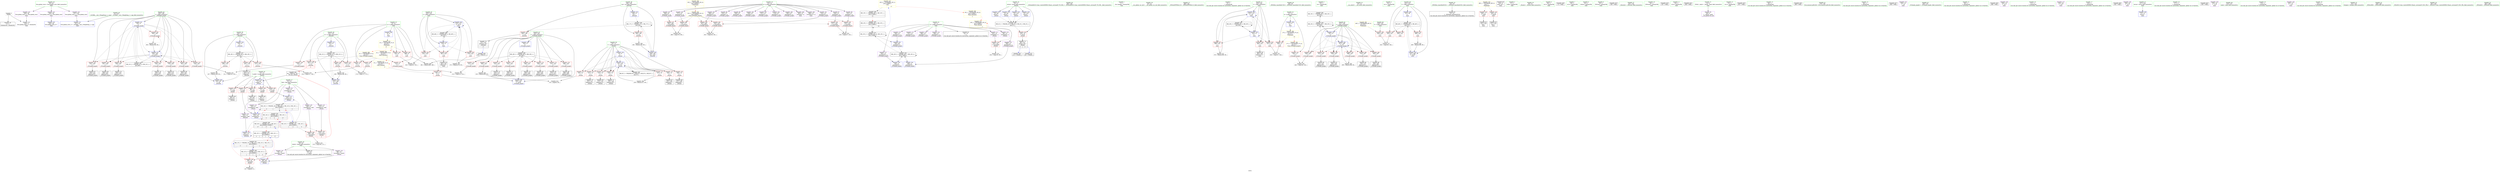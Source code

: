digraph "SVFG" {
	label="SVFG";

	Node0x56425ea5d980 [shape=record,color=grey,label="{NodeID: 0\nNullPtr}"];
	Node0x56425ea5d980 -> Node0x56425ea86590[style=solid];
	Node0x56425ea5d980 -> Node0x56425ea89560[style=solid];
	Node0x56425eaacb30 [shape=record,color=black,label="{NodeID: 360\nMR_29V_3 = PHI(MR_29V_4, MR_29V_2, )\npts\{204 \}\n}"];
	Node0x56425eaacb30 -> Node0x56425ea8d130[style=dashed];
	Node0x56425eaacb30 -> Node0x56425ea8d200[style=dashed];
	Node0x56425eaacb30 -> Node0x56425ea8d2d0[style=dashed];
	Node0x56425eaacb30 -> Node0x56425ea8d3a0[style=dashed];
	Node0x56425eaacb30 -> Node0x56425ea8d470[style=dashed];
	Node0x56425eaacb30 -> Node0x56425ea8d540[style=dashed];
	Node0x56425eaacb30 -> Node0x56425ea8d610[style=dashed];
	Node0x56425eaacb30 -> Node0x56425ea8d6e0[style=dashed];
	Node0x56425eaacb30 -> Node0x56425ea92970[style=dashed];
	Node0x56425ea88600 [shape=record,color=red,label="{NodeID: 194\n254\<--253\n\<--arrayidx19\n_Z10make_graphv\n}"];
	Node0x56425ea88600 -> Node0x56425ea97080[style=solid];
	Node0x56425ea85760 [shape=record,color=purple,label="{NodeID: 111\n102\<--15\narrayidx6\<--a\n_Z4calci\n}"];
	Node0x56425ea85760 -> Node0x56425ea8c840[style=solid];
	Node0x56425ea83910 [shape=record,color=green,label="{NodeID: 28\n39\<--43\nllvm.global_ctors\<--llvm.global_ctors_field_insensitive\nGlob }"];
	Node0x56425ea83910 -> Node0x56425ea8b0f0[style=solid];
	Node0x56425ea83910 -> Node0x56425ea8b1f0[style=solid];
	Node0x56425ea83910 -> Node0x56425ea8b2f0[style=solid];
	Node0x56425ea96480 [shape=record,color=grey,label="{NodeID: 305\n167 = Binary(166, 90, )\n}"];
	Node0x56425ea96480 -> Node0x56425ea8a0f0[style=solid];
	Node0x56425ea89db0 [shape=record,color=blue,label="{NodeID: 222\n70\<--84\nretval\<--\n_Z4calci\n}"];
	Node0x56425ea89db0 -> Node0x56425eaa2c00[style=dashed];
	Node0x56425ea8b800 [shape=record,color=red,label="{NodeID: 139\n352\<--8\n\<--n\nmain\n}"];
	Node0x56425ea8b800 -> Node0x56425ea97f80[style=solid];
	Node0x56425ea86290 [shape=record,color=green,label="{NodeID: 56\n394\<--395\n_ZSt4endlIcSt11char_traitsIcEERSt13basic_ostreamIT_T0_ES6_\<--_ZSt4endlIcSt11char_traitsIcEERSt13basic_ostreamIT_T0_ES6__field_insensitive\n}"];
	Node0x56425ea8cec0 [shape=record,color=red,label="{NodeID: 167\n172\<--152\n\<--i1\n_Z4workv\n}"];
	Node0x56425ea8cec0 -> Node0x56425ea97500[style=solid];
	Node0x56425ea87aa0 [shape=record,color=black,label="{NodeID: 84\n268\<--267\nidxprom28\<--\n_Z10make_graphv\n}"];
	Node0x56425ea615f0 [shape=record,color=green,label="{NodeID: 1\n7\<--1\n__dso_handle\<--dummyObj\nGlob }"];
	Node0x56425eaad030 [shape=record,color=black,label="{NodeID: 361\nMR_31V_2 = PHI(MR_31V_4, MR_31V_1, )\npts\{206 \}\n}"];
	Node0x56425eaad030 -> Node0x56425ea923c0[style=dashed];
	Node0x56425ea886d0 [shape=record,color=red,label="{NodeID: 195\n261\<--260\n\<--arrayidx23\n_Z10make_graphv\n}"];
	Node0x56425ea886d0 -> Node0x56425ea97080[style=solid];
	Node0x56425ea85830 [shape=record,color=purple,label="{NodeID: 112\n237\<--15\narrayidx10\<--a\n_Z10make_graphv\n}"];
	Node0x56425ea83a10 [shape=record,color=green,label="{NodeID: 29\n44\<--45\n__cxx_global_var_init\<--__cxx_global_var_init_field_insensitive\n}"];
	Node0x56425ea8e7d0 [shape=record,color=yellow,style=double,label="{NodeID: 389\n2V_1 = ENCHI(MR_2V_0)\npts\{10 \}\nFun[_Z10make_graphv]}"];
	Node0x56425ea8e7d0 -> Node0x56425ea8b660[style=dashed];
	Node0x56425ea8e7d0 -> Node0x56425ea8b730[style=dashed];
	Node0x56425ea96600 [shape=record,color=grey,label="{NodeID: 306\n138 = Binary(137, 90, )\n}"];
	Node0x56425ea96600 -> Node0x56425ea89ce0[style=solid];
	Node0x56425ea89e80 [shape=record,color=blue,label="{NodeID: 223\n148\<--9\ncur\<--\n_Z4workv\n}"];
	Node0x56425ea89e80 -> Node0x56425eaa5900[style=dashed];
	Node0x56425ea8b8d0 [shape=record,color=red,label="{NodeID: 140\n389\<--8\n\<--n\nmain\n}"];
	Node0x56425ea8b8d0 -> Node0x56425ea96a80[style=solid];
	Node0x56425ea86390 [shape=record,color=green,label="{NodeID: 57\n396\<--397\n_ZNSolsEPFRSoS_E\<--_ZNSolsEPFRSoS_E_field_insensitive\n}"];
	Node0x56425ea8cf90 [shape=record,color=red,label="{NodeID: 168\n181\<--152\n\<--i1\n_Z4workv\n|{<s0>5}}"];
	Node0x56425ea8cf90:s0 -> Node0x56425eacb9f0[style=solid,color=red];
	Node0x56425ea87b70 [shape=record,color=black,label="{NodeID: 85\n273\<--272\nidxprom30\<--\n_Z10make_graphv\n}"];
	Node0x56425ea61fc0 [shape=record,color=green,label="{NodeID: 2\n9\<--1\n\<--dummyObj\nCan only get source location for instruction, argument, global var or function.}"];
	Node0x56425eaad530 [shape=record,color=black,label="{NodeID: 362\nMR_33V_2 = PHI(MR_33V_3, MR_33V_1, )\npts\{208 \}\n}"];
	Node0x56425eaad530 -> Node0x56425eaab730[style=dashed];
	Node0x56425ea887a0 [shape=record,color=red,label="{NodeID: 196\n278\<--277\n\<--arrayidx33\n_Z10make_graphv\n}"];
	Node0x56425ea887a0 -> Node0x56425ea97b00[style=solid];
	Node0x56425ea85900 [shape=record,color=purple,label="{NodeID: 113\n240\<--15\narrayidx12\<--a\n_Z10make_graphv\n}"];
	Node0x56425ea85900 -> Node0x56425ea92490[style=solid];
	Node0x56425ea83b10 [shape=record,color=green,label="{NodeID: 30\n48\<--49\n_ZNSt8ios_base4InitC1Ev\<--_ZNSt8ios_base4InitC1Ev_field_insensitive\n}"];
	Node0x56425eaa6d30 [shape=record,color=yellow,style=double,label="{NodeID: 390\n27V_1 = ENCHI(MR_27V_0)\npts\{12 \}\nFun[_Z10make_graphv]}"];
	Node0x56425eaa6d30 -> Node0x56425ea8b9a0[style=dashed];
	Node0x56425ea96780 [shape=record,color=grey,label="{NodeID: 307\n190 = Binary(189, 90, )\n}"];
	Node0x56425ea96780 -> Node0x56425ea8a360[style=solid];
	Node0x56425ea89f50 [shape=record,color=blue,label="{NodeID: 224\n150\<--9\ni\<--\n_Z4workv\n}"];
	Node0x56425ea89f50 -> Node0x56425eaa2200[style=dashed];
	Node0x56425ea8b9a0 [shape=record,color=red,label="{NodeID: 141\n245\<--11\n\<--k\n_Z10make_graphv\n}"];
	Node0x56425ea8b9a0 -> Node0x56425ea98400[style=solid];
	Node0x56425ea86490 [shape=record,color=green,label="{NodeID: 58\n41\<--422\n_GLOBAL__sub_I_WangDong_2_1.cpp\<--_GLOBAL__sub_I_WangDong_2_1.cpp_field_insensitive\n}"];
	Node0x56425ea86490 -> Node0x56425ea89460[style=solid];
	Node0x56425ea8d060 [shape=record,color=red,label="{NodeID: 169\n189\<--152\n\<--i1\n_Z4workv\n}"];
	Node0x56425ea8d060 -> Node0x56425ea96780[style=solid];
	Node0x56425ea87c40 [shape=record,color=black,label="{NodeID: 86\n276\<--275\nidxprom32\<--\n_Z10make_graphv\n}"];
	Node0x56425ea61140 [shape=record,color=green,label="{NodeID: 3\n23\<--1\n.str\<--dummyObj\nGlob }"];
	Node0x56425eaada30 [shape=record,color=black,label="{NodeID: 363\nMR_10V_2 = PHI(MR_10V_3, MR_10V_1, )\npts\{170000 \}\n|{|<s1>13}}"];
	Node0x56425eaada30 -> Node0x56425eaabc30[style=dashed];
	Node0x56425eaada30:s1 -> Node0x56425eab6950[style=dashed,color=blue];
	Node0x56425ea88870 [shape=record,color=red,label="{NodeID: 197\n285\<--284\n\<--arrayidx37\n_Z10make_graphv\n}"];
	Node0x56425ea88870 -> Node0x56425ea97b00[style=solid];
	Node0x56425ea859d0 [shape=record,color=purple,label="{NodeID: 114\n266\<--15\narrayidx27\<--a\n_Z10make_graphv\n}"];
	Node0x56425ea83c10 [shape=record,color=green,label="{NodeID: 31\n54\<--55\n__cxa_atexit\<--__cxa_atexit_field_insensitive\n}"];
	Node0x56425ea96900 [shape=record,color=grey,label="{NodeID: 308\n185 = Binary(184, 90, )\n}"];
	Node0x56425ea96900 -> Node0x56425ea8a290[style=solid];
	Node0x56425ea8a020 [shape=record,color=blue,label="{NodeID: 225\n163\<--111\narrayidx\<--\n_Z4workv\n}"];
	Node0x56425ea8a020 -> Node0x56425ea8a020[style=dashed];
	Node0x56425ea8a020 -> Node0x56425eaa6800[style=dashed];
	Node0x56425ea8ba70 [shape=record,color=red,label="{NodeID: 142\n358\<--11\n\<--k\nmain\n}"];
	Node0x56425ea8ba70 -> Node0x56425ea97c80[style=solid];
	Node0x56425ea86590 [shape=record,color=black,label="{NodeID: 59\n2\<--3\ndummyVal\<--dummyVal\n}"];
	Node0x56425eaa4f00 [shape=record,color=black,label="{NodeID: 336\nMR_12V_4 = PHI(MR_12V_6, MR_12V_3, )\npts\{200000 \}\n|{|<s2>3|<s3>3|<s4>3}}"];
	Node0x56425eaa4f00 -> Node0x56425eaa3600[style=dashed];
	Node0x56425eaa4f00 -> Node0x56425eaa4f00[style=dashed];
	Node0x56425eaa4f00:s2 -> Node0x56425ea8c770[style=dashed,color=red];
	Node0x56425eaa4f00:s3 -> Node0x56425ea89800[style=dashed,color=red];
	Node0x56425eaa4f00:s4 -> Node0x56425eaa3600[style=dashed,color=red];
	Node0x56425ea8d130 [shape=record,color=red,label="{NodeID: 170\n213\<--203\n\<--i\n_Z10make_graphv\n}"];
	Node0x56425ea8d130 -> Node0x56425ea97800[style=solid];
	Node0x56425ea87d10 [shape=record,color=black,label="{NodeID: 87\n280\<--279\nidxprom34\<--\n_Z10make_graphv\n}"];
	Node0x56425ea611d0 [shape=record,color=green,label="{NodeID: 4\n25\<--1\n.str.1\<--dummyObj\nGlob }"];
	Node0x56425eab6950 [shape=record,color=yellow,style=double,label="{NodeID: 447\n10V_3 = CSCHI(MR_10V_2)\npts\{170000 \}\nCS[]|{|<s1>17}}"];
	Node0x56425eab6950 -> Node0x56425eaa8f00[style=dashed];
	Node0x56425eab6950:s1 -> Node0x56425eaaecf0[style=dashed,color=red];
	Node0x56425eaadf30 [shape=record,color=yellow,style=double,label="{NodeID: 364\n2V_1 = ENCHI(MR_2V_0)\npts\{10 \}\nFun[_Z4workv]|{|<s2>5}}"];
	Node0x56425eaadf30 -> Node0x56425ea8b4c0[style=dashed];
	Node0x56425eaadf30 -> Node0x56425ea8b590[style=dashed];
	Node0x56425eaadf30:s2 -> Node0x56425eaaef90[style=dashed,color=red];
	Node0x56425ea88940 [shape=record,color=red,label="{NodeID: 198\n344\<--319\n\<--T\nmain\n}"];
	Node0x56425ea88940 -> Node0x56425ea97680[style=solid];
	Node0x56425ea85aa0 [shape=record,color=purple,label="{NodeID: 115\n269\<--15\narrayidx29\<--a\n_Z10make_graphv\n}"];
	Node0x56425ea85aa0 -> Node0x56425ea92630[style=solid];
	Node0x56425ea83d10 [shape=record,color=green,label="{NodeID: 32\n53\<--59\n_ZNSt8ios_base4InitD1Ev\<--_ZNSt8ios_base4InitD1Ev_field_insensitive\n}"];
	Node0x56425ea83d10 -> Node0x56425ea86960[style=solid];
	Node0x56425ea96a80 [shape=record,color=grey,label="{NodeID: 309\n391 = Binary(389, 390, )\n}"];
	Node0x56425ea8a0f0 [shape=record,color=blue,label="{NodeID: 226\n150\<--167\ni\<--inc\n_Z4workv\n}"];
	Node0x56425ea8a0f0 -> Node0x56425eaa2200[style=dashed];
	Node0x56425ea8bb40 [shape=record,color=red,label="{NodeID: 143\n328\<--27\n\<--stdin\nmain\n}"];
	Node0x56425ea8bb40 -> Node0x56425ea88050[style=solid];
	Node0x56425ea86690 [shape=record,color=black,label="{NodeID: 60\n316\<--9\nmain_ret\<--\nmain\n}"];
	Node0x56425eaa5400 [shape=record,color=black,label="{NodeID: 337\nMR_14V_3 = PHI(MR_14V_7, MR_14V_1, )\npts\{220000 \}\n|{|<s5>3|<s6>3}}"];
	Node0x56425eaa5400 -> Node0x56425ea8c910[style=dashed];
	Node0x56425eaa5400 -> Node0x56425ea8c9e0[style=dashed];
	Node0x56425eaa5400 -> Node0x56425ea899a0[style=dashed];
	Node0x56425eaa5400 -> Node0x56425eaa3b00[style=dashed];
	Node0x56425eaa5400 -> Node0x56425eaa5400[style=dashed];
	Node0x56425eaa5400:s5 -> Node0x56425eaa3b00[style=dashed,color=red];
	Node0x56425eaa5400:s6 -> Node0x56425eaa5400[style=dashed,color=red];
	Node0x56425ea8d200 [shape=record,color=red,label="{NodeID: 171\n223\<--203\n\<--i\n_Z10make_graphv\n}"];
	Node0x56425ea8d200 -> Node0x56425ea87350[style=solid];
	Node0x56425ea87de0 [shape=record,color=black,label="{NodeID: 88\n283\<--282\nidxprom36\<--\n_Z10make_graphv\n}"];
	Node0x56425ea77500 [shape=record,color=green,label="{NodeID: 5\n27\<--1\nstdin\<--dummyObj\nGlob }"];
	Node0x56425ea88a10 [shape=record,color=red,label="{NodeID: 199\n343\<--321\n\<--i\nmain\n}"];
	Node0x56425ea88a10 -> Node0x56425ea97680[style=solid];
	Node0x56425ea8a4c0 [shape=record,color=purple,label="{NodeID: 116\n290\<--15\narrayidx41\<--a\n_Z10make_graphv\n}"];
	Node0x56425ea83e10 [shape=record,color=green,label="{NodeID: 33\n66\<--67\n_Z4calci\<--_Z4calci_field_insensitive\n}"];
	Node0x56425ea96c00 [shape=record,color=grey,label="{NodeID: 310\n375 = Binary(374, 90, )\n}"];
	Node0x56425ea96c00 -> Node0x56425ea92e50[style=solid];
	Node0x56425ea8a1c0 [shape=record,color=blue,label="{NodeID: 227\n152\<--9\ni1\<--\n_Z4workv\n}"];
	Node0x56425ea8a1c0 -> Node0x56425eaa5e00[style=dashed];
	Node0x56425ea8bc10 [shape=record,color=red,label="{NodeID: 144\n334\<--32\n\<--stdout\nmain\n}"];
	Node0x56425ea8bc10 -> Node0x56425ea88120[style=solid];
	Node0x56425ea86760 [shape=record,color=black,label="{NodeID: 61\n16\<--15\n\<--a\nCan only get source location for instruction, argument, global var or function.}"];
	Node0x56425eaa5900 [shape=record,color=black,label="{NodeID: 338\nMR_17V_3 = PHI(MR_17V_5, MR_17V_2, )\npts\{149 \}\n}"];
	Node0x56425eaa5900 -> Node0x56425ea8cab0[style=dashed];
	Node0x56425eaa5900 -> Node0x56425ea8cb80[style=dashed];
	Node0x56425eaa5900 -> Node0x56425ea8a290[style=dashed];
	Node0x56425eaa5900 -> Node0x56425eaa5900[style=dashed];
	Node0x56425ea8d2d0 [shape=record,color=red,label="{NodeID: 172\n235\<--203\n\<--i\n_Z10make_graphv\n}"];
	Node0x56425ea8d2d0 -> Node0x56425ea874f0[style=solid];
	Node0x56425ea87eb0 [shape=record,color=black,label="{NodeID: 89\n289\<--288\nidxprom40\<--\n_Z10make_graphv\n}"];
	Node0x56425ea77590 [shape=record,color=green,label="{NodeID: 6\n28\<--1\n.str.2\<--dummyObj\nGlob }"];
	Node0x56425eacab70 [shape=record,color=black,label="{NodeID: 449\n51 = PHI()\n}"];
	Node0x56425ea88ae0 [shape=record,color=red,label="{NodeID: 200\n383\<--321\n\<--i\nmain\n}"];
	Node0x56425ea8a590 [shape=record,color=purple,label="{NodeID: 117\n293\<--15\narrayidx43\<--a\n_Z10make_graphv\n}"];
	Node0x56425ea8a590 -> Node0x56425ea92700[style=solid];
	Node0x56425ea83f10 [shape=record,color=green,label="{NodeID: 34\n70\<--71\nretval\<--retval_field_insensitive\n_Z4calci\n}"];
	Node0x56425ea83f10 -> Node0x56425ea8bce0[style=solid];
	Node0x56425ea83f10 -> Node0x56425ea89730[style=solid];
	Node0x56425ea83f10 -> Node0x56425ea89a70[style=solid];
	Node0x56425ea83f10 -> Node0x56425ea89c10[style=solid];
	Node0x56425ea83f10 -> Node0x56425ea89db0[style=solid];
	Node0x56425eaa70b0 [shape=record,color=yellow,style=double,label="{NodeID: 394\n35V_1 = ENCHI(MR_35V_0)\npts\{140000 \}\nFun[_Z10make_graphv]}"];
	Node0x56425eaa70b0 -> Node0x56425ea88460[style=dashed];
	Node0x56425eaa70b0 -> Node0x56425ea88530[style=dashed];
	Node0x56425eaa70b0 -> Node0x56425ea88600[style=dashed];
	Node0x56425eaa70b0 -> Node0x56425ea886d0[style=dashed];
	Node0x56425eaa70b0 -> Node0x56425ea887a0[style=dashed];
	Node0x56425eaa70b0 -> Node0x56425ea88870[style=dashed];
	Node0x56425ea96d80 [shape=record,color=grey,label="{NodeID: 311\n370 = Binary(369, 90, )\n}"];
	Node0x56425ea96d80 -> Node0x56425ea92d80[style=solid];
	Node0x56425ea8a290 [shape=record,color=blue,label="{NodeID: 228\n148\<--185\ncur\<--inc5\n_Z4workv\n}"];
	Node0x56425ea8a290 -> Node0x56425eaa5900[style=dashed];
	Node0x56425ea8bce0 [shape=record,color=red,label="{NodeID: 145\n143\<--70\n\<--retval\n_Z4calci\n}"];
	Node0x56425ea8bce0 -> Node0x56425ea870e0[style=solid];
	Node0x56425ea86860 [shape=record,color=black,label="{NodeID: 62\n19\<--18\n\<--check\nCan only get source location for instruction, argument, global var or function.}"];
	Node0x56425eaa5e00 [shape=record,color=black,label="{NodeID: 339\nMR_21V_3 = PHI(MR_21V_4, MR_21V_2, )\npts\{153 \}\n}"];
	Node0x56425eaa5e00 -> Node0x56425ea8cec0[style=dashed];
	Node0x56425eaa5e00 -> Node0x56425ea8cf90[style=dashed];
	Node0x56425eaa5e00 -> Node0x56425ea8d060[style=dashed];
	Node0x56425eaa5e00 -> Node0x56425ea8a360[style=dashed];
	Node0x56425ea8d3a0 [shape=record,color=red,label="{NodeID: 173\n248\<--203\n\<--i\n_Z10make_graphv\n}"];
	Node0x56425ea8d3a0 -> Node0x56425ea87690[style=solid];
	Node0x56425ea87f80 [shape=record,color=black,label="{NodeID: 90\n292\<--291\nidxprom42\<--\n_Z10make_graphv\n}"];
	Node0x56425ea82270 [shape=record,color=green,label="{NodeID: 7\n30\<--1\n.str.3\<--dummyObj\nGlob }"];
	Node0x56425eacac70 [shape=record,color=black,label="{NodeID: 450\n125 = PHI(68, )\n}"];
	Node0x56425ea88bb0 [shape=record,color=red,label="{NodeID: 201\n399\<--321\n\<--i\nmain\n}"];
	Node0x56425ea88bb0 -> Node0x56425ea96000[style=solid];
	Node0x56425ea8a660 [shape=record,color=purple,label="{NodeID: 118\n79\<--18\narrayidx\<--check\n_Z4calci\n}"];
	Node0x56425ea8a660 -> Node0x56425ea8c770[style=solid];
	Node0x56425ea83fe0 [shape=record,color=green,label="{NodeID: 35\n72\<--73\nk.addr\<--k.addr_field_insensitive\n_Z4calci\n}"];
	Node0x56425ea83fe0 -> Node0x56425ea8bdb0[style=solid];
	Node0x56425ea83fe0 -> Node0x56425ea8be80[style=solid];
	Node0x56425ea83fe0 -> Node0x56425ea8bf50[style=solid];
	Node0x56425ea83fe0 -> Node0x56425ea8c020[style=solid];
	Node0x56425ea83fe0 -> Node0x56425ea8c0f0[style=solid];
	Node0x56425ea83fe0 -> Node0x56425ea89660[style=solid];
	Node0x56425ea96f00 [shape=record,color=grey,label="{NodeID: 312\n81 = cmp(80, 9, )\n}"];
	Node0x56425ea8a360 [shape=record,color=blue,label="{NodeID: 229\n152\<--190\ni1\<--inc7\n_Z4workv\n}"];
	Node0x56425ea8a360 -> Node0x56425eaa5e00[style=dashed];
	Node0x56425ea8bdb0 [shape=record,color=red,label="{NodeID: 146\n77\<--72\n\<--k.addr\n_Z4calci\n}"];
	Node0x56425ea8bdb0 -> Node0x56425ea86a60[style=solid];
	Node0x56425ea86960 [shape=record,color=black,label="{NodeID: 63\n52\<--53\n\<--_ZNSt8ios_base4InitD1Ev\nCan only get source location for instruction, argument, global var or function.}"];
	Node0x56425eaa6300 [shape=record,color=black,label="{NodeID: 340\nMR_12V_2 = PHI(MR_12V_3, MR_12V_1, )\npts\{200000 \}\n|{<s0>5|<s1>5|<s2>5|<s3>17}}"];
	Node0x56425eaa6300:s0 -> Node0x56425ea8c770[style=dashed,color=red];
	Node0x56425eaa6300:s1 -> Node0x56425ea89800[style=dashed,color=red];
	Node0x56425eaa6300:s2 -> Node0x56425eaa3600[style=dashed,color=red];
	Node0x56425eaa6300:s3 -> Node0x56425eaa9400[style=dashed,color=blue];
	Node0x56425ea8d470 [shape=record,color=red,label="{NodeID: 174\n264\<--203\n\<--i\n_Z10make_graphv\n}"];
	Node0x56425ea8d470 -> Node0x56425ea879d0[style=solid];
	Node0x56425ea88050 [shape=record,color=black,label="{NodeID: 91\n331\<--328\ncall\<--\nmain\n}"];
	Node0x56425ea82300 [shape=record,color=green,label="{NodeID: 8\n32\<--1\nstdout\<--dummyObj\nGlob }"];
	Node0x56425eacadd0 [shape=record,color=black,label="{NodeID: 451\n182 = PHI(68, )\n}"];
	Node0x56425eaaecf0 [shape=record,color=yellow,style=double,label="{NodeID: 368\n10V_1 = ENCHI(MR_10V_0)\npts\{170000 \}\nFun[_Z4workv]|{<s0>5}}"];
	Node0x56425eaaecf0:s0 -> Node0x56425eaaf340[style=dashed,color=red];
	Node0x56425ea88c80 [shape=record,color=red,label="{NodeID: 202\n351\<--323\n\<--j\nmain\n}"];
	Node0x56425ea88c80 -> Node0x56425ea97f80[style=solid];
	Node0x56425ea8a730 [shape=record,color=purple,label="{NodeID: 119\n88\<--18\narrayidx2\<--check\n_Z4calci\n}"];
	Node0x56425ea8a730 -> Node0x56425ea89800[style=solid];
	Node0x56425ea840b0 [shape=record,color=green,label="{NodeID: 36\n74\<--75\ni\<--i_field_insensitive\n_Z4calci\n}"];
	Node0x56425ea840b0 -> Node0x56425ea8c1c0[style=solid];
	Node0x56425ea840b0 -> Node0x56425ea8c290[style=solid];
	Node0x56425ea840b0 -> Node0x56425ea8c360[style=solid];
	Node0x56425ea840b0 -> Node0x56425ea8c430[style=solid];
	Node0x56425ea840b0 -> Node0x56425ea8c500[style=solid];
	Node0x56425ea840b0 -> Node0x56425ea8c5d0[style=solid];
	Node0x56425ea840b0 -> Node0x56425ea8c6a0[style=solid];
	Node0x56425ea840b0 -> Node0x56425ea898d0[style=solid];
	Node0x56425ea840b0 -> Node0x56425ea89ce0[style=solid];
	Node0x56425ea97080 [shape=record,color=grey,label="{NodeID: 313\n262 = cmp(254, 261, )\n}"];
	Node0x56425ea92330 [shape=record,color=blue,label="{NodeID: 230\n203\<--9\ni\<--\n_Z10make_graphv\n}"];
	Node0x56425ea92330 -> Node0x56425eaacb30[style=dashed];
	Node0x56425ea8be80 [shape=record,color=red,label="{NodeID: 147\n86\<--72\n\<--k.addr\n_Z4calci\n}"];
	Node0x56425ea8be80 -> Node0x56425ea86b30[style=solid];
	Node0x56425ea86a60 [shape=record,color=black,label="{NodeID: 64\n78\<--77\nidxprom\<--\n_Z4calci\n}"];
	Node0x56425eaa6800 [shape=record,color=black,label="{NodeID: 341\nMR_14V_4 = PHI(MR_14V_5, MR_14V_2, )\npts\{220000 \}\n|{<s0>5|<s1>5|<s2>17}}"];
	Node0x56425eaa6800:s0 -> Node0x56425eaa3b00[style=dashed,color=red];
	Node0x56425eaa6800:s1 -> Node0x56425eaa5400[style=dashed,color=red];
	Node0x56425eaa6800:s2 -> Node0x56425eaa9400[style=dashed,color=blue];
	Node0x56425ea8d540 [shape=record,color=red,label="{NodeID: 175\n272\<--203\n\<--i\n_Z10make_graphv\n}"];
	Node0x56425ea8d540 -> Node0x56425ea87b70[style=solid];
	Node0x56425ea88120 [shape=record,color=black,label="{NodeID: 92\n337\<--334\ncall1\<--\nmain\n}"];
	Node0x56425ea82390 [shape=record,color=green,label="{NodeID: 9\n33\<--1\n_ZSt3cin\<--dummyObj\nGlob }"];
	Node0x56425eacaed0 [shape=record,color=black,label="{NodeID: 452\n338 = PHI()\n}"];
	Node0x56425ea88d50 [shape=record,color=red,label="{NodeID: 203\n361\<--323\n\<--j\nmain\n}"];
	Node0x56425ea88d50 -> Node0x56425ea881f0[style=solid];
	Node0x56425ea8a800 [shape=record,color=purple,label="{NodeID: 120\n108\<--21\narrayidx10\<--link\n_Z4calci\n}"];
	Node0x56425ea8a800 -> Node0x56425ea8c910[style=solid];
	Node0x56425ea84180 [shape=record,color=green,label="{NodeID: 37\n145\<--146\n_Z4workv\<--_Z4workv_field_insensitive\n}"];
	Node0x56425ea97200 [shape=record,color=grey,label="{NodeID: 314\n95 = cmp(93, 94, )\n}"];
	Node0x56425ea923c0 [shape=record,color=blue,label="{NodeID: 231\n205\<--9\nj\<--\n_Z10make_graphv\n}"];
	Node0x56425ea923c0 -> Node0x56425ea8d7b0[style=dashed];
	Node0x56425ea923c0 -> Node0x56425ea8d880[style=dashed];
	Node0x56425ea923c0 -> Node0x56425ea8d950[style=dashed];
	Node0x56425ea923c0 -> Node0x56425ea8da20[style=dashed];
	Node0x56425ea923c0 -> Node0x56425ea8daf0[style=dashed];
	Node0x56425ea923c0 -> Node0x56425ea8dbc0[style=dashed];
	Node0x56425ea923c0 -> Node0x56425ea8dc90[style=dashed];
	Node0x56425ea923c0 -> Node0x56425ea8dd60[style=dashed];
	Node0x56425ea923c0 -> Node0x56425ea928a0[style=dashed];
	Node0x56425ea923c0 -> Node0x56425eaad030[style=dashed];
	Node0x56425ea8bf50 [shape=record,color=red,label="{NodeID: 148\n97\<--72\n\<--k.addr\n_Z4calci\n}"];
	Node0x56425ea8bf50 -> Node0x56425ea86c00[style=solid];
	Node0x56425ea86b30 [shape=record,color=black,label="{NodeID: 65\n87\<--86\nidxprom1\<--\n_Z4calci\n}"];
	Node0x56425ea8d610 [shape=record,color=red,label="{NodeID: 176\n288\<--203\n\<--i\n_Z10make_graphv\n}"];
	Node0x56425ea8d610 -> Node0x56425ea87eb0[style=solid];
	Node0x56425ea881f0 [shape=record,color=black,label="{NodeID: 93\n362\<--361\nidxprom\<--\nmain\n}"];
	Node0x56425ea82420 [shape=record,color=green,label="{NodeID: 10\n34\<--1\n_ZSt4cout\<--dummyObj\nGlob }"];
	Node0x56425eacb050 [shape=record,color=black,label="{NodeID: 453\n347 = PHI()\n}"];
	Node0x56425ea88e20 [shape=record,color=red,label="{NodeID: 204\n374\<--323\n\<--j\nmain\n}"];
	Node0x56425ea88e20 -> Node0x56425ea96c00[style=solid];
	Node0x56425ea8a8d0 [shape=record,color=purple,label="{NodeID: 121\n116\<--21\narrayidx14\<--link\n_Z4calci\n}"];
	Node0x56425ea8a8d0 -> Node0x56425ea899a0[style=solid];
	Node0x56425ea84280 [shape=record,color=green,label="{NodeID: 38\n148\<--149\ncur\<--cur_field_insensitive\n_Z4workv\n}"];
	Node0x56425ea84280 -> Node0x56425ea8cab0[style=solid];
	Node0x56425ea84280 -> Node0x56425ea8cb80[style=solid];
	Node0x56425ea84280 -> Node0x56425ea89e80[style=solid];
	Node0x56425ea84280 -> Node0x56425ea8a290[style=solid];
	Node0x56425ea97380 [shape=record,color=grey,label="{NodeID: 315\n104 = cmp(103, 90, )\n}"];
	Node0x56425ea92490 [shape=record,color=blue,label="{NodeID: 232\n240\<--90\narrayidx12\<--\n_Z10make_graphv\n}"];
	Node0x56425ea92490 -> Node0x56425eaa7b00[style=dashed];
	Node0x56425ea8c020 [shape=record,color=red,label="{NodeID: 149\n113\<--72\n\<--k.addr\n_Z4calci\n}"];
	Node0x56425ea8c020 -> Node0x56425ea899a0[style=solid];
	Node0x56425ea86c00 [shape=record,color=black,label="{NodeID: 66\n98\<--97\nidxprom3\<--\n_Z4calci\n}"];
	Node0x56425ea8d6e0 [shape=record,color=red,label="{NodeID: 177\n309\<--203\n\<--i\n_Z10make_graphv\n}"];
	Node0x56425ea8d6e0 -> Node0x56425ea96300[style=solid];
	Node0x56425ea882c0 [shape=record,color=black,label="{NodeID: 94\n365\<--364\nidxprom11\<--\nmain\n}"];
	Node0x56425ea82c60 [shape=record,color=green,label="{NodeID: 11\n35\<--1\n.str.4\<--dummyObj\nGlob }"];
	Node0x56425eacb180 [shape=record,color=black,label="{NodeID: 454\n348 = PHI()\n}"];
	Node0x56425eaaef90 [shape=record,color=yellow,style=double,label="{NodeID: 371\n2V_1 = ENCHI(MR_2V_0)\npts\{10 \}\nFun[_Z4calci]|{|<s1>3}}"];
	Node0x56425eaaef90 -> Node0x56425ea8b3f0[style=dashed];
	Node0x56425eaaef90:s1 -> Node0x56425eaaef90[style=dashed,color=red];
	Node0x56425ea88ef0 [shape=record,color=red,label="{NodeID: 205\n357\<--325\n\<--t\nmain\n}"];
	Node0x56425ea88ef0 -> Node0x56425ea97c80[style=solid];
	Node0x56425ea8a9a0 [shape=record,color=purple,label="{NodeID: 122\n123\<--21\narrayidx16\<--link\n_Z4calci\n}"];
	Node0x56425ea8a9a0 -> Node0x56425ea8c9e0[style=solid];
	Node0x56425ea84350 [shape=record,color=green,label="{NodeID: 39\n150\<--151\ni\<--i_field_insensitive\n_Z4workv\n}"];
	Node0x56425ea84350 -> Node0x56425ea8cc50[style=solid];
	Node0x56425ea84350 -> Node0x56425ea8cd20[style=solid];
	Node0x56425ea84350 -> Node0x56425ea8cdf0[style=solid];
	Node0x56425ea84350 -> Node0x56425ea89f50[style=solid];
	Node0x56425ea84350 -> Node0x56425ea8a0f0[style=solid];
	Node0x56425ea97500 [shape=record,color=grey,label="{NodeID: 316\n174 = cmp(172, 173, )\n}"];
	Node0x56425ea92560 [shape=record,color=blue,label="{NodeID: 233\n207\<--9\nt\<--\n_Z10make_graphv\n}"];
	Node0x56425ea92560 -> Node0x56425ea8de30[style=dashed];
	Node0x56425ea92560 -> Node0x56425ea8df00[style=dashed];
	Node0x56425ea92560 -> Node0x56425ea8dfd0[style=dashed];
	Node0x56425ea92560 -> Node0x56425ea8e0a0[style=dashed];
	Node0x56425ea92560 -> Node0x56425ea8e170[style=dashed];
	Node0x56425ea92560 -> Node0x56425ea8e240[style=dashed];
	Node0x56425ea92560 -> Node0x56425ea927d0[style=dashed];
	Node0x56425ea92560 -> Node0x56425eaab730[style=dashed];
	Node0x56425ea8c0f0 [shape=record,color=red,label="{NodeID: 150\n127\<--72\n\<--k.addr\n_Z4calci\n}"];
	Node0x56425ea8c0f0 -> Node0x56425ea89b40[style=solid];
	Node0x56425ea86cd0 [shape=record,color=black,label="{NodeID: 67\n101\<--100\nidxprom5\<--\n_Z4calci\n}"];
	Node0x56425eaa7b00 [shape=record,color=black,label="{NodeID: 344\nMR_10V_5 = PHI(MR_10V_7, MR_10V_4, )\npts\{170000 \}\n}"];
	Node0x56425eaa7b00 -> Node0x56425ea92630[style=dashed];
	Node0x56425eaa7b00 -> Node0x56425ea92700[style=dashed];
	Node0x56425eaa7b00 -> Node0x56425eaa7b00[style=dashed];
	Node0x56425eaa7b00 -> Node0x56425eaabc30[style=dashed];
	Node0x56425ea8d7b0 [shape=record,color=red,label="{NodeID: 178\n219\<--205\n\<--j\n_Z10make_graphv\n}"];
	Node0x56425ea8d7b0 -> Node0x56425ea97e00[style=solid];
	Node0x56425ea88390 [shape=record,color=purple,label="{NodeID: 95\n50\<--4\n\<--_ZStL8__ioinit\n__cxx_global_var_init\n}"];
	Node0x56425ea82cf0 [shape=record,color=green,label="{NodeID: 12\n37\<--1\n.str.5\<--dummyObj\nGlob }"];
	Node0x56425eacb250 [shape=record,color=black,label="{NodeID: 455\n367 = PHI()\n}"];
	Node0x56425ea88fc0 [shape=record,color=red,label="{NodeID: 206\n364\<--325\n\<--t\nmain\n}"];
	Node0x56425ea88fc0 -> Node0x56425ea882c0[style=solid];
	Node0x56425ea8aa70 [shape=record,color=purple,label="{NodeID: 123\n130\<--21\narrayidx19\<--link\n_Z4calci\n}"];
	Node0x56425ea8aa70 -> Node0x56425ea89b40[style=solid];
	Node0x56425ea84420 [shape=record,color=green,label="{NodeID: 40\n152\<--153\ni1\<--i1_field_insensitive\n_Z4workv\n}"];
	Node0x56425ea84420 -> Node0x56425ea8cec0[style=solid];
	Node0x56425ea84420 -> Node0x56425ea8cf90[style=solid];
	Node0x56425ea84420 -> Node0x56425ea8d060[style=solid];
	Node0x56425ea84420 -> Node0x56425ea8a1c0[style=solid];
	Node0x56425ea84420 -> Node0x56425ea8a360[style=solid];
	Node0x56425ea97680 [shape=record,color=grey,label="{NodeID: 317\n345 = cmp(343, 344, )\n}"];
	Node0x56425ea92630 [shape=record,color=blue,label="{NodeID: 234\n269\<--9\narrayidx29\<--\n_Z10make_graphv\n}"];
	Node0x56425ea92630 -> Node0x56425eaa7b00[style=dashed];
	Node0x56425ea8c1c0 [shape=record,color=red,label="{NodeID: 151\n93\<--74\n\<--i\n_Z4calci\n}"];
	Node0x56425ea8c1c0 -> Node0x56425ea97200[style=solid];
	Node0x56425ea86da0 [shape=record,color=black,label="{NodeID: 68\n107\<--106\nidxprom9\<--\n_Z4calci\n}"];
	Node0x56425eaa8000 [shape=record,color=black,label="{NodeID: 345\nMR_46V_3 = PHI(MR_46V_4, MR_46V_2, )\npts\{322 \}\n}"];
	Node0x56425eaa8000 -> Node0x56425ea88a10[style=dashed];
	Node0x56425eaa8000 -> Node0x56425ea88ae0[style=dashed];
	Node0x56425eaa8000 -> Node0x56425ea88bb0[style=dashed];
	Node0x56425eaa8000 -> Node0x56425ea92f20[style=dashed];
	Node0x56425ea8d880 [shape=record,color=red,label="{NodeID: 179\n228\<--205\n\<--j\n_Z10make_graphv\n}"];
	Node0x56425ea8d880 -> Node0x56425ea87420[style=solid];
	Node0x56425ea84b30 [shape=record,color=purple,label="{NodeID: 96\n225\<--13\narrayidx\<--p\n_Z10make_graphv\n}"];
	Node0x56425ea82d80 [shape=record,color=green,label="{NodeID: 13\n40\<--1\n\<--dummyObj\nCan only get source location for instruction, argument, global var or function.}"];
	Node0x56425eacb320 [shape=record,color=black,label="{NodeID: 456\n380 = PHI()\n}"];
	Node0x56425ea89090 [shape=record,color=red,label="{NodeID: 207\n369\<--325\n\<--t\nmain\n}"];
	Node0x56425ea89090 -> Node0x56425ea96d80[style=solid];
	Node0x56425ea8ab40 [shape=record,color=purple,label="{NodeID: 124\n163\<--21\narrayidx\<--link\n_Z4workv\n}"];
	Node0x56425ea8ab40 -> Node0x56425ea8a020[style=solid];
	Node0x56425ea844f0 [shape=record,color=green,label="{NodeID: 41\n179\<--180\nllvm.memset.p0i8.i64\<--llvm.memset.p0i8.i64_field_insensitive\n}"];
	Node0x56425ea97800 [shape=record,color=grey,label="{NodeID: 318\n215 = cmp(213, 214, )\n}"];
	Node0x56425ea92700 [shape=record,color=blue,label="{NodeID: 235\n293\<--9\narrayidx43\<--\n_Z10make_graphv\n}"];
	Node0x56425ea92700 -> Node0x56425eaa7b00[style=dashed];
	Node0x56425ea8c290 [shape=record,color=red,label="{NodeID: 152\n100\<--74\n\<--i\n_Z4calci\n}"];
	Node0x56425ea8c290 -> Node0x56425ea86cd0[style=solid];
	Node0x56425ea86e70 [shape=record,color=black,label="{NodeID: 69\n115\<--114\nidxprom13\<--\n_Z4calci\n}"];
	Node0x56425eaa8500 [shape=record,color=black,label="{NodeID: 346\nMR_48V_2 = PHI(MR_48V_4, MR_48V_1, )\npts\{324 \}\n}"];
	Node0x56425eaa8500 -> Node0x56425ea92be0[style=dashed];
	Node0x56425ea8d950 [shape=record,color=red,label="{NodeID: 180\n238\<--205\n\<--j\n_Z10make_graphv\n}"];
	Node0x56425ea8d950 -> Node0x56425ea875c0[style=solid];
	Node0x56425ea84c00 [shape=record,color=purple,label="{NodeID: 97\n226\<--13\narrayidx4\<--p\n_Z10make_graphv\n}"];
	Node0x56425ea84c00 -> Node0x56425ea88460[style=solid];
	Node0x56425ea82e10 [shape=record,color=green,label="{NodeID: 14\n84\<--1\n\<--dummyObj\nCan only get source location for instruction, argument, global var or function.}"];
	Node0x56425eacb480 [shape=record,color=black,label="{NodeID: 457\n384 = PHI()\n}"];
	Node0x56425ea89160 [shape=record,color=blue,label="{NodeID: 208\n8\<--9\nn\<--\nGlob }"];
	Node0x56425ea89160 -> Node0x56425eaaf6f0[style=dashed];
	Node0x56425ea8ac10 [shape=record,color=purple,label="{NodeID: 125\n329\<--23\n\<--.str\nmain\n}"];
	Node0x56425ea845f0 [shape=record,color=green,label="{NodeID: 42\n200\<--201\n_Z10make_graphv\<--_Z10make_graphv_field_insensitive\n}"];
	Node0x56425ea97980 [shape=record,color=grey,label="{NodeID: 319\n159 = cmp(157, 158, )\n}"];
	Node0x56425ea927d0 [shape=record,color=blue,label="{NodeID: 236\n207\<--299\nt\<--inc\n_Z10make_graphv\n}"];
	Node0x56425ea927d0 -> Node0x56425ea8de30[style=dashed];
	Node0x56425ea927d0 -> Node0x56425ea8df00[style=dashed];
	Node0x56425ea927d0 -> Node0x56425ea8dfd0[style=dashed];
	Node0x56425ea927d0 -> Node0x56425ea8e0a0[style=dashed];
	Node0x56425ea927d0 -> Node0x56425ea8e170[style=dashed];
	Node0x56425ea927d0 -> Node0x56425ea8e240[style=dashed];
	Node0x56425ea927d0 -> Node0x56425ea927d0[style=dashed];
	Node0x56425ea927d0 -> Node0x56425eaab730[style=dashed];
	Node0x56425ea8c360 [shape=record,color=red,label="{NodeID: 153\n106\<--74\n\<--i\n_Z4calci\n}"];
	Node0x56425ea8c360 -> Node0x56425ea86da0[style=solid];
	Node0x56425ea86f40 [shape=record,color=black,label="{NodeID: 70\n122\<--121\nidxprom15\<--\n_Z4calci\n}"];
	Node0x56425eaa8a00 [shape=record,color=black,label="{NodeID: 347\nMR_50V_2 = PHI(MR_50V_3, MR_50V_1, )\npts\{326 \}\n}"];
	Node0x56425eaa8a00 -> Node0x56425ea92cb0[style=dashed];
	Node0x56425eaa8a00 -> Node0x56425eaa8a00[style=dashed];
	Node0x56425ea8da20 [shape=record,color=red,label="{NodeID: 181\n255\<--205\n\<--j\n_Z10make_graphv\n}"];
	Node0x56425ea8da20 -> Node0x56425ea87830[style=solid];
	Node0x56425ea84cd0 [shape=record,color=purple,label="{NodeID: 98\n230\<--13\narrayidx6\<--p\n_Z10make_graphv\n}"];
	Node0x56425ea82ea0 [shape=record,color=green,label="{NodeID: 15\n90\<--1\n\<--dummyObj\nCan only get source location for instruction, argument, global var or function.}"];
	Node0x56425eacb580 [shape=record,color=black,label="{NodeID: 458\n388 = PHI()\n}"];
	Node0x56425eaaf340 [shape=record,color=yellow,style=double,label="{NodeID: 375\n10V_1 = ENCHI(MR_10V_0)\npts\{170000 \}\nFun[_Z4calci]|{|<s1>3}}"];
	Node0x56425eaaf340 -> Node0x56425ea8c840[style=dashed];
	Node0x56425eaaf340:s1 -> Node0x56425eaaf340[style=dashed,color=red];
	Node0x56425ea89260 [shape=record,color=blue,label="{NodeID: 209\n11\<--9\nk\<--\nGlob }"];
	Node0x56425ea89260 -> Node0x56425eaaf7d0[style=dashed];
	Node0x56425ea8ace0 [shape=record,color=purple,label="{NodeID: 126\n330\<--25\n\<--.str.1\nmain\n}"];
	Node0x56425ea846f0 [shape=record,color=green,label="{NodeID: 43\n203\<--204\ni\<--i_field_insensitive\n_Z10make_graphv\n}"];
	Node0x56425ea846f0 -> Node0x56425ea8d130[style=solid];
	Node0x56425ea846f0 -> Node0x56425ea8d200[style=solid];
	Node0x56425ea846f0 -> Node0x56425ea8d2d0[style=solid];
	Node0x56425ea846f0 -> Node0x56425ea8d3a0[style=solid];
	Node0x56425ea846f0 -> Node0x56425ea8d470[style=solid];
	Node0x56425ea846f0 -> Node0x56425ea8d540[style=solid];
	Node0x56425ea846f0 -> Node0x56425ea8d610[style=solid];
	Node0x56425ea846f0 -> Node0x56425ea8d6e0[style=solid];
	Node0x56425ea846f0 -> Node0x56425ea92330[style=solid];
	Node0x56425ea846f0 -> Node0x56425ea92970[style=solid];
	Node0x56425ea97b00 [shape=record,color=grey,label="{NodeID: 320\n286 = cmp(278, 285, )\n}"];
	Node0x56425ea928a0 [shape=record,color=blue,label="{NodeID: 237\n205\<--305\nj\<--inc47\n_Z10make_graphv\n}"];
	Node0x56425ea928a0 -> Node0x56425ea8d7b0[style=dashed];
	Node0x56425ea928a0 -> Node0x56425ea8d880[style=dashed];
	Node0x56425ea928a0 -> Node0x56425ea8d950[style=dashed];
	Node0x56425ea928a0 -> Node0x56425ea8da20[style=dashed];
	Node0x56425ea928a0 -> Node0x56425ea8daf0[style=dashed];
	Node0x56425ea928a0 -> Node0x56425ea8dbc0[style=dashed];
	Node0x56425ea928a0 -> Node0x56425ea8dc90[style=dashed];
	Node0x56425ea928a0 -> Node0x56425ea8dd60[style=dashed];
	Node0x56425ea928a0 -> Node0x56425ea928a0[style=dashed];
	Node0x56425ea928a0 -> Node0x56425eaad030[style=dashed];
	Node0x56425ea8c430 [shape=record,color=red,label="{NodeID: 154\n114\<--74\n\<--i\n_Z4calci\n}"];
	Node0x56425ea8c430 -> Node0x56425ea86e70[style=solid];
	Node0x56425ea87010 [shape=record,color=black,label="{NodeID: 71\n129\<--128\nidxprom18\<--\n_Z4calci\n}"];
	Node0x56425eaa8f00 [shape=record,color=black,label="{NodeID: 348\nMR_10V_2 = PHI(MR_10V_3, MR_10V_1, )\npts\{170000 \}\n|{<s0>13}}"];
	Node0x56425eaa8f00:s0 -> Node0x56425eaada30[style=dashed,color=red];
	Node0x56425ea8daf0 [shape=record,color=red,label="{NodeID: 182\n267\<--205\n\<--j\n_Z10make_graphv\n}"];
	Node0x56425ea8daf0 -> Node0x56425ea87aa0[style=solid];
	Node0x56425ea84da0 [shape=record,color=purple,label="{NodeID: 99\n231\<--13\narrayidx7\<--p\n_Z10make_graphv\n}"];
	Node0x56425ea84da0 -> Node0x56425ea88530[style=solid];
	Node0x56425ea82f30 [shape=record,color=green,label="{NodeID: 16\n111\<--1\n\<--dummyObj\nCan only get source location for instruction, argument, global var or function.}"];
	Node0x56425eacb680 [shape=record,color=black,label="{NodeID: 459\n390 = PHI(147, )\n}"];
	Node0x56425eacb680 -> Node0x56425ea96a80[style=solid];
	Node0x56425ea89360 [shape=record,color=blue,label="{NodeID: 210\n426\<--40\nllvm.global_ctors_0\<--\nGlob }"];
	Node0x56425ea8adb0 [shape=record,color=purple,label="{NodeID: 127\n335\<--28\n\<--.str.2\nmain\n}"];
	Node0x56425ea847c0 [shape=record,color=green,label="{NodeID: 44\n205\<--206\nj\<--j_field_insensitive\n_Z10make_graphv\n}"];
	Node0x56425ea847c0 -> Node0x56425ea8d7b0[style=solid];
	Node0x56425ea847c0 -> Node0x56425ea8d880[style=solid];
	Node0x56425ea847c0 -> Node0x56425ea8d950[style=solid];
	Node0x56425ea847c0 -> Node0x56425ea8da20[style=solid];
	Node0x56425ea847c0 -> Node0x56425ea8daf0[style=solid];
	Node0x56425ea847c0 -> Node0x56425ea8dbc0[style=solid];
	Node0x56425ea847c0 -> Node0x56425ea8dc90[style=solid];
	Node0x56425ea847c0 -> Node0x56425ea8dd60[style=solid];
	Node0x56425ea847c0 -> Node0x56425ea923c0[style=solid];
	Node0x56425ea847c0 -> Node0x56425ea928a0[style=solid];
	Node0x56425ea97c80 [shape=record,color=grey,label="{NodeID: 321\n359 = cmp(357, 358, )\n}"];
	Node0x56425ea92970 [shape=record,color=blue,label="{NodeID: 238\n203\<--310\ni\<--inc50\n_Z10make_graphv\n}"];
	Node0x56425ea92970 -> Node0x56425eaacb30[style=dashed];
	Node0x56425ea8c500 [shape=record,color=red,label="{NodeID: 155\n121\<--74\n\<--i\n_Z4calci\n}"];
	Node0x56425ea8c500 -> Node0x56425ea86f40[style=solid];
	Node0x56425ea870e0 [shape=record,color=black,label="{NodeID: 72\n68\<--143\n_Z4calci_ret\<--\n_Z4calci\n|{<s0>3|<s1>5}}"];
	Node0x56425ea870e0:s0 -> Node0x56425eacac70[style=solid,color=blue];
	Node0x56425ea870e0:s1 -> Node0x56425eacadd0[style=solid,color=blue];
	Node0x56425eaa9400 [shape=record,color=black,label="{NodeID: 349\nMR_54V_2 = PHI(MR_54V_3, MR_54V_1, )\npts\{200000 220000 \}\n|{<s0>17|<s1>17|<s2>17}}"];
	Node0x56425eaa9400:s0 -> Node0x56425ea8a020[style=dashed,color=red];
	Node0x56425eaa9400:s1 -> Node0x56425eaa6300[style=dashed,color=red];
	Node0x56425eaa9400:s2 -> Node0x56425eaa6800[style=dashed,color=red];
	Node0x56425ea8dbc0 [shape=record,color=red,label="{NodeID: 183\n279\<--205\n\<--j\n_Z10make_graphv\n}"];
	Node0x56425ea8dbc0 -> Node0x56425ea87d10[style=solid];
	Node0x56425ea84e70 [shape=record,color=purple,label="{NodeID: 100\n250\<--13\narrayidx17\<--p\n_Z10make_graphv\n}"];
	Node0x56425ea82fc0 [shape=record,color=green,label="{NodeID: 17\n119\<--1\n\<--dummyObj\nCan only get source location for instruction, argument, global var or function.}"];
	Node0x56425eacb850 [shape=record,color=black,label="{NodeID: 460\n392 = PHI()\n}"];
	Node0x56425ea89460 [shape=record,color=blue,label="{NodeID: 211\n427\<--41\nllvm.global_ctors_1\<--_GLOBAL__sub_I_WangDong_2_1.cpp\nGlob }"];
	Node0x56425ea8ae80 [shape=record,color=purple,label="{NodeID: 128\n336\<--30\n\<--.str.3\nmain\n}"];
	Node0x56425ea84890 [shape=record,color=green,label="{NodeID: 45\n207\<--208\nt\<--t_field_insensitive\n_Z10make_graphv\n}"];
	Node0x56425ea84890 -> Node0x56425ea8de30[style=solid];
	Node0x56425ea84890 -> Node0x56425ea8df00[style=solid];
	Node0x56425ea84890 -> Node0x56425ea8dfd0[style=solid];
	Node0x56425ea84890 -> Node0x56425ea8e0a0[style=solid];
	Node0x56425ea84890 -> Node0x56425ea8e170[style=solid];
	Node0x56425ea84890 -> Node0x56425ea8e240[style=solid];
	Node0x56425ea84890 -> Node0x56425ea92560[style=solid];
	Node0x56425ea84890 -> Node0x56425ea927d0[style=solid];
	Node0x56425ea97e00 [shape=record,color=grey,label="{NodeID: 322\n221 = cmp(219, 220, )\n}"];
	Node0x56425ea92a40 [shape=record,color=blue,label="{NodeID: 239\n317\<--9\nretval\<--\nmain\n}"];
	Node0x56425ea8c5d0 [shape=record,color=red,label="{NodeID: 156\n128\<--74\n\<--i\n_Z4calci\n}"];
	Node0x56425ea8c5d0 -> Node0x56425ea87010[style=solid];
	Node0x56425ea871b0 [shape=record,color=black,label="{NodeID: 73\n162\<--161\nidxprom\<--\n_Z4workv\n}"];
	Node0x56425ea8dc90 [shape=record,color=red,label="{NodeID: 184\n291\<--205\n\<--j\n_Z10make_graphv\n}"];
	Node0x56425ea8dc90 -> Node0x56425ea87f80[style=solid];
	Node0x56425ea84f40 [shape=record,color=purple,label="{NodeID: 101\n253\<--13\narrayidx19\<--p\n_Z10make_graphv\n}"];
	Node0x56425ea84f40 -> Node0x56425ea88600[style=solid];
	Node0x56425ea83090 [shape=record,color=green,label="{NodeID: 18\n177\<--1\n\<--dummyObj\nCan only get source location for instruction, argument, global var or function.}"];
	Node0x56425eacb920 [shape=record,color=black,label="{NodeID: 461\n393 = PHI()\n}"];
	Node0x56425eaaf5e0 [shape=record,color=yellow,style=double,label="{NodeID: 378\n38V_1 = ENCHI(MR_38V_0)\npts\{1 \}\nFun[main]}"];
	Node0x56425eaaf5e0 -> Node0x56425ea8bb40[style=dashed];
	Node0x56425eaaf5e0 -> Node0x56425ea8bc10[style=dashed];
	Node0x56425ea89560 [shape=record,color=blue, style = dotted,label="{NodeID: 212\n428\<--3\nllvm.global_ctors_2\<--dummyVal\nGlob }"];
	Node0x56425ea8af50 [shape=record,color=purple,label="{NodeID: 129\n379\<--35\n\<--.str.4\nmain\n}"];
	Node0x56425ea84960 [shape=record,color=green,label="{NodeID: 46\n314\<--315\nmain\<--main_field_insensitive\n}"];
	Node0x56425ea97f80 [shape=record,color=grey,label="{NodeID: 323\n353 = cmp(351, 352, )\n}"];
	Node0x56425ea92b10 [shape=record,color=blue,label="{NodeID: 240\n321\<--90\ni\<--\nmain\n}"];
	Node0x56425ea92b10 -> Node0x56425eaa8000[style=dashed];
	Node0x56425ea8c6a0 [shape=record,color=red,label="{NodeID: 157\n137\<--74\n\<--i\n_Z4calci\n}"];
	Node0x56425ea8c6a0 -> Node0x56425ea96600[style=solid];
	Node0x56425ea87280 [shape=record,color=black,label="{NodeID: 74\n147\<--193\n_Z4workv_ret\<--\n_Z4workv\n|{<s0>17}}"];
	Node0x56425ea87280:s0 -> Node0x56425eacb680[style=solid,color=blue];
	Node0x56425ea8dd60 [shape=record,color=red,label="{NodeID: 185\n304\<--205\n\<--j\n_Z10make_graphv\n}"];
	Node0x56425ea8dd60 -> Node0x56425ea95e80[style=solid];
	Node0x56425ea85010 [shape=record,color=purple,label="{NodeID: 102\n257\<--13\narrayidx21\<--p\n_Z10make_graphv\n}"];
	Node0x56425ea83160 [shape=record,color=green,label="{NodeID: 19\n178\<--1\n\<--dummyObj\nCan only get source location for instruction, argument, global var or function.}"];
	Node0x56425eacb9f0 [shape=record,color=black,label="{NodeID: 462\n69 = PHI(124, 181, )\n0th arg _Z4calci }"];
	Node0x56425eacb9f0 -> Node0x56425ea89660[style=solid];
	Node0x56425eaaf6f0 [shape=record,color=yellow,style=double,label="{NodeID: 379\n2V_1 = ENCHI(MR_2V_0)\npts\{10 \}\nFun[main]|{|<s2>13|<s3>17}}"];
	Node0x56425eaaf6f0 -> Node0x56425ea8b800[style=dashed];
	Node0x56425eaaf6f0 -> Node0x56425ea8b8d0[style=dashed];
	Node0x56425eaaf6f0:s2 -> Node0x56425ea8e7d0[style=dashed,color=red];
	Node0x56425eaaf6f0:s3 -> Node0x56425eaadf30[style=dashed,color=red];
	Node0x56425ea89660 [shape=record,color=blue,label="{NodeID: 213\n72\<--69\nk.addr\<--k\n_Z4calci\n}"];
	Node0x56425ea89660 -> Node0x56425ea8bdb0[style=dashed];
	Node0x56425ea89660 -> Node0x56425ea8be80[style=dashed];
	Node0x56425ea89660 -> Node0x56425ea8bf50[style=dashed];
	Node0x56425ea89660 -> Node0x56425ea8c020[style=dashed];
	Node0x56425ea89660 -> Node0x56425ea8c0f0[style=dashed];
	Node0x56425ea8b020 [shape=record,color=purple,label="{NodeID: 130\n387\<--37\n\<--.str.5\nmain\n}"];
	Node0x56425ea84a60 [shape=record,color=green,label="{NodeID: 47\n317\<--318\nretval\<--retval_field_insensitive\nmain\n}"];
	Node0x56425ea84a60 -> Node0x56425ea92a40[style=solid];
	Node0x56425ea98100 [shape=record,color=grey,label="{NodeID: 324\n110 = cmp(109, 111, )\n}"];
	Node0x56425ea92be0 [shape=record,color=blue,label="{NodeID: 241\n323\<--9\nj\<--\nmain\n}"];
	Node0x56425ea92be0 -> Node0x56425ea88c80[style=dashed];
	Node0x56425ea92be0 -> Node0x56425ea88d50[style=dashed];
	Node0x56425ea92be0 -> Node0x56425ea88e20[style=dashed];
	Node0x56425ea92be0 -> Node0x56425ea92e50[style=dashed];
	Node0x56425ea92be0 -> Node0x56425eaa8500[style=dashed];
	Node0x56425ea8c770 [shape=record,color=red,label="{NodeID: 158\n80\<--79\n\<--arrayidx\n_Z4calci\n}"];
	Node0x56425ea8c770 -> Node0x56425ea96f00[style=solid];
	Node0x56425ea87350 [shape=record,color=black,label="{NodeID: 75\n224\<--223\nidxprom\<--\n_Z10make_graphv\n}"];
	Node0x56425ea8de30 [shape=record,color=red,label="{NodeID: 186\n244\<--207\n\<--t\n_Z10make_graphv\n}"];
	Node0x56425ea8de30 -> Node0x56425ea98400[style=solid];
	Node0x56425ea850e0 [shape=record,color=purple,label="{NodeID: 103\n260\<--13\narrayidx23\<--p\n_Z10make_graphv\n}"];
	Node0x56425ea850e0 -> Node0x56425ea886d0[style=solid];
	Node0x56425ea83230 [shape=record,color=green,label="{NodeID: 20\n210\<--1\n\<--dummyObj\nCan only get source location for instruction, argument, global var or function.}"];
	Node0x56425eaaf7d0 [shape=record,color=yellow,style=double,label="{NodeID: 380\n27V_1 = ENCHI(MR_27V_0)\npts\{12 \}\nFun[main]|{|<s1>13}}"];
	Node0x56425eaaf7d0 -> Node0x56425ea8ba70[style=dashed];
	Node0x56425eaaf7d0:s1 -> Node0x56425eaa6d30[style=dashed,color=red];
	Node0x56425ea89730 [shape=record,color=blue,label="{NodeID: 214\n70\<--84\nretval\<--\n_Z4calci\n}"];
	Node0x56425ea89730 -> Node0x56425eaa2c00[style=dashed];
	Node0x56425ea8b0f0 [shape=record,color=purple,label="{NodeID: 131\n426\<--39\nllvm.global_ctors_0\<--llvm.global_ctors\nGlob }"];
	Node0x56425ea8b0f0 -> Node0x56425ea89360[style=solid];
	Node0x56425ea85b50 [shape=record,color=green,label="{NodeID: 48\n319\<--320\nT\<--T_field_insensitive\nmain\n}"];
	Node0x56425ea85b50 -> Node0x56425ea88940[style=solid];
	Node0x56425ea98280 [shape=record,color=grey,label="{NodeID: 325\n233 = cmp(227, 232, )\n}"];
	Node0x56425ea92cb0 [shape=record,color=blue,label="{NodeID: 242\n325\<--9\nt\<--\nmain\n}"];
	Node0x56425ea92cb0 -> Node0x56425ea88ef0[style=dashed];
	Node0x56425ea92cb0 -> Node0x56425ea88fc0[style=dashed];
	Node0x56425ea92cb0 -> Node0x56425ea89090[style=dashed];
	Node0x56425ea92cb0 -> Node0x56425ea92cb0[style=dashed];
	Node0x56425ea92cb0 -> Node0x56425ea92d80[style=dashed];
	Node0x56425ea92cb0 -> Node0x56425eaa8a00[style=dashed];
	Node0x56425ea8c840 [shape=record,color=red,label="{NodeID: 159\n103\<--102\n\<--arrayidx6\n_Z4calci\n}"];
	Node0x56425ea8c840 -> Node0x56425ea97380[style=solid];
	Node0x56425ea87420 [shape=record,color=black,label="{NodeID: 76\n229\<--228\nidxprom5\<--\n_Z10make_graphv\n}"];
	Node0x56425ea8df00 [shape=record,color=red,label="{NodeID: 187\n251\<--207\n\<--t\n_Z10make_graphv\n}"];
	Node0x56425ea8df00 -> Node0x56425ea87760[style=solid];
	Node0x56425ea851b0 [shape=record,color=purple,label="{NodeID: 104\n274\<--13\narrayidx31\<--p\n_Z10make_graphv\n}"];
	Node0x56425ea83300 [shape=record,color=green,label="{NodeID: 21\n4\<--6\n_ZStL8__ioinit\<--_ZStL8__ioinit_field_insensitive\nGlob }"];
	Node0x56425ea83300 -> Node0x56425ea88390[style=solid];
	Node0x56425ea89800 [shape=record,color=blue,label="{NodeID: 215\n88\<--90\narrayidx2\<--\n_Z4calci\n}"];
	Node0x56425ea89800 -> Node0x56425eaa4f00[style=dashed];
	Node0x56425ea8b1f0 [shape=record,color=purple,label="{NodeID: 132\n427\<--39\nllvm.global_ctors_1\<--llvm.global_ctors\nGlob }"];
	Node0x56425ea8b1f0 -> Node0x56425ea89460[style=solid];
	Node0x56425ea85c20 [shape=record,color=green,label="{NodeID: 49\n321\<--322\ni\<--i_field_insensitive\nmain\n}"];
	Node0x56425ea85c20 -> Node0x56425ea88a10[style=solid];
	Node0x56425ea85c20 -> Node0x56425ea88ae0[style=solid];
	Node0x56425ea85c20 -> Node0x56425ea88bb0[style=solid];
	Node0x56425ea85c20 -> Node0x56425ea92b10[style=solid];
	Node0x56425ea85c20 -> Node0x56425ea92f20[style=solid];
	Node0x56425ea98400 [shape=record,color=grey,label="{NodeID: 326\n246 = cmp(244, 245, )\n}"];
	Node0x56425ea92d80 [shape=record,color=blue,label="{NodeID: 243\n325\<--370\nt\<--inc\nmain\n}"];
	Node0x56425ea92d80 -> Node0x56425ea88ef0[style=dashed];
	Node0x56425ea92d80 -> Node0x56425ea88fc0[style=dashed];
	Node0x56425ea92d80 -> Node0x56425ea89090[style=dashed];
	Node0x56425ea92d80 -> Node0x56425ea92cb0[style=dashed];
	Node0x56425ea92d80 -> Node0x56425ea92d80[style=dashed];
	Node0x56425ea92d80 -> Node0x56425eaa8a00[style=dashed];
	Node0x56425ea8c910 [shape=record,color=red,label="{NodeID: 160\n109\<--108\n\<--arrayidx10\n_Z4calci\n}"];
	Node0x56425ea8c910 -> Node0x56425ea98100[style=solid];
	Node0x56425ea874f0 [shape=record,color=black,label="{NodeID: 77\n236\<--235\nidxprom9\<--\n_Z10make_graphv\n}"];
	Node0x56425ea8dfd0 [shape=record,color=red,label="{NodeID: 188\n258\<--207\n\<--t\n_Z10make_graphv\n}"];
	Node0x56425ea8dfd0 -> Node0x56425ea87900[style=solid];
	Node0x56425ea85280 [shape=record,color=purple,label="{NodeID: 105\n277\<--13\narrayidx33\<--p\n_Z10make_graphv\n}"];
	Node0x56425ea85280 -> Node0x56425ea887a0[style=solid];
	Node0x56425ea833d0 [shape=record,color=green,label="{NodeID: 22\n8\<--10\nn\<--n_field_insensitive\nGlob }"];
	Node0x56425ea833d0 -> Node0x56425ea8b3f0[style=solid];
	Node0x56425ea833d0 -> Node0x56425ea8b4c0[style=solid];
	Node0x56425ea833d0 -> Node0x56425ea8b590[style=solid];
	Node0x56425ea833d0 -> Node0x56425ea8b660[style=solid];
	Node0x56425ea833d0 -> Node0x56425ea8b730[style=solid];
	Node0x56425ea833d0 -> Node0x56425ea8b800[style=solid];
	Node0x56425ea833d0 -> Node0x56425ea8b8d0[style=solid];
	Node0x56425ea833d0 -> Node0x56425ea89160[style=solid];
	Node0x56425eaaf990 [shape=record,color=yellow,style=double,label="{NodeID: 382\n44V_1 = ENCHI(MR_44V_0)\npts\{320 \}\nFun[main]}"];
	Node0x56425eaaf990 -> Node0x56425ea88940[style=dashed];
	Node0x56425ea898d0 [shape=record,color=blue,label="{NodeID: 216\n74\<--9\ni\<--\n_Z4calci\n}"];
	Node0x56425ea898d0 -> Node0x56425ea8c1c0[style=dashed];
	Node0x56425ea898d0 -> Node0x56425ea8c290[style=dashed];
	Node0x56425ea898d0 -> Node0x56425ea8c360[style=dashed];
	Node0x56425ea898d0 -> Node0x56425ea8c430[style=dashed];
	Node0x56425ea898d0 -> Node0x56425ea8c500[style=dashed];
	Node0x56425ea898d0 -> Node0x56425ea8c5d0[style=dashed];
	Node0x56425ea898d0 -> Node0x56425ea8c6a0[style=dashed];
	Node0x56425ea898d0 -> Node0x56425ea89ce0[style=dashed];
	Node0x56425ea898d0 -> Node0x56425eaa3100[style=dashed];
	Node0x56425ea8b2f0 [shape=record,color=purple,label="{NodeID: 133\n428\<--39\nllvm.global_ctors_2\<--llvm.global_ctors\nGlob }"];
	Node0x56425ea8b2f0 -> Node0x56425ea89560[style=solid];
	Node0x56425ea85cf0 [shape=record,color=green,label="{NodeID: 50\n323\<--324\nj\<--j_field_insensitive\nmain\n}"];
	Node0x56425ea85cf0 -> Node0x56425ea88c80[style=solid];
	Node0x56425ea85cf0 -> Node0x56425ea88d50[style=solid];
	Node0x56425ea85cf0 -> Node0x56425ea88e20[style=solid];
	Node0x56425ea85cf0 -> Node0x56425ea92be0[style=solid];
	Node0x56425ea85cf0 -> Node0x56425ea92e50[style=solid];
	Node0x56425eaa2200 [shape=record,color=black,label="{NodeID: 327\nMR_19V_3 = PHI(MR_19V_4, MR_19V_2, )\npts\{151 \}\n}"];
	Node0x56425eaa2200 -> Node0x56425ea8cc50[style=dashed];
	Node0x56425eaa2200 -> Node0x56425ea8cd20[style=dashed];
	Node0x56425eaa2200 -> Node0x56425ea8cdf0[style=dashed];
	Node0x56425eaa2200 -> Node0x56425ea8a0f0[style=dashed];
	Node0x56425ea92e50 [shape=record,color=blue,label="{NodeID: 244\n323\<--375\nj\<--inc15\nmain\n}"];
	Node0x56425ea92e50 -> Node0x56425ea88c80[style=dashed];
	Node0x56425ea92e50 -> Node0x56425ea88d50[style=dashed];
	Node0x56425ea92e50 -> Node0x56425ea88e20[style=dashed];
	Node0x56425ea92e50 -> Node0x56425ea92e50[style=dashed];
	Node0x56425ea92e50 -> Node0x56425eaa8500[style=dashed];
	Node0x56425ea8c9e0 [shape=record,color=red,label="{NodeID: 161\n124\<--123\n\<--arrayidx16\n_Z4calci\n|{<s0>3}}"];
	Node0x56425ea8c9e0:s0 -> Node0x56425eacb9f0[style=solid,color=red];
	Node0x56425ea875c0 [shape=record,color=black,label="{NodeID: 78\n239\<--238\nidxprom11\<--\n_Z10make_graphv\n}"];
	Node0x56425ea8e0a0 [shape=record,color=red,label="{NodeID: 189\n275\<--207\n\<--t\n_Z10make_graphv\n}"];
	Node0x56425ea8e0a0 -> Node0x56425ea87c40[style=solid];
	Node0x56425ea85350 [shape=record,color=purple,label="{NodeID: 106\n281\<--13\narrayidx35\<--p\n_Z10make_graphv\n}"];
	Node0x56425ea834a0 [shape=record,color=green,label="{NodeID: 23\n11\<--12\nk\<--k_field_insensitive\nGlob }"];
	Node0x56425ea834a0 -> Node0x56425ea8b9a0[style=solid];
	Node0x56425ea834a0 -> Node0x56425ea8ba70[style=solid];
	Node0x56425ea834a0 -> Node0x56425ea89260[style=solid];
	Node0x56425ea899a0 [shape=record,color=blue,label="{NodeID: 217\n116\<--113\narrayidx14\<--\n_Z4calci\n}"];
	Node0x56425ea899a0 -> Node0x56425eaa3b00[style=dashed];
	Node0x56425ea8b3f0 [shape=record,color=red,label="{NodeID: 134\n94\<--8\n\<--n\n_Z4calci\n}"];
	Node0x56425ea8b3f0 -> Node0x56425ea97200[style=solid];
	Node0x56425ea85dc0 [shape=record,color=green,label="{NodeID: 51\n325\<--326\nt\<--t_field_insensitive\nmain\n}"];
	Node0x56425ea85dc0 -> Node0x56425ea88ef0[style=solid];
	Node0x56425ea85dc0 -> Node0x56425ea88fc0[style=solid];
	Node0x56425ea85dc0 -> Node0x56425ea89090[style=solid];
	Node0x56425ea85dc0 -> Node0x56425ea92cb0[style=solid];
	Node0x56425ea85dc0 -> Node0x56425ea92d80[style=solid];
	Node0x56425ea92f20 [shape=record,color=blue,label="{NodeID: 245\n321\<--400\ni\<--inc24\nmain\n}"];
	Node0x56425ea92f20 -> Node0x56425eaa8000[style=dashed];
	Node0x56425ea8cab0 [shape=record,color=red,label="{NodeID: 162\n184\<--148\n\<--cur\n_Z4workv\n}"];
	Node0x56425ea8cab0 -> Node0x56425ea96900[style=solid];
	Node0x56425ea87690 [shape=record,color=black,label="{NodeID: 79\n249\<--248\nidxprom16\<--\n_Z10make_graphv\n}"];
	Node0x56425eaab730 [shape=record,color=black,label="{NodeID: 356\nMR_33V_3 = PHI(MR_33V_7, MR_33V_2, )\npts\{208 \}\n}"];
	Node0x56425eaab730 -> Node0x56425ea92560[style=dashed];
	Node0x56425eaab730 -> Node0x56425eaab730[style=dashed];
	Node0x56425eaab730 -> Node0x56425eaad530[style=dashed];
	Node0x56425ea8e170 [shape=record,color=red,label="{NodeID: 190\n282\<--207\n\<--t\n_Z10make_graphv\n}"];
	Node0x56425ea8e170 -> Node0x56425ea87de0[style=solid];
	Node0x56425ea85420 [shape=record,color=purple,label="{NodeID: 107\n284\<--13\narrayidx37\<--p\n_Z10make_graphv\n}"];
	Node0x56425ea85420 -> Node0x56425ea88870[style=solid];
	Node0x56425ea83570 [shape=record,color=green,label="{NodeID: 24\n13\<--14\np\<--p_field_insensitive\nGlob }"];
	Node0x56425ea83570 -> Node0x56425ea84b30[style=solid];
	Node0x56425ea83570 -> Node0x56425ea84c00[style=solid];
	Node0x56425ea83570 -> Node0x56425ea84cd0[style=solid];
	Node0x56425ea83570 -> Node0x56425ea84da0[style=solid];
	Node0x56425ea83570 -> Node0x56425ea84e70[style=solid];
	Node0x56425ea83570 -> Node0x56425ea84f40[style=solid];
	Node0x56425ea83570 -> Node0x56425ea85010[style=solid];
	Node0x56425ea83570 -> Node0x56425ea850e0[style=solid];
	Node0x56425ea83570 -> Node0x56425ea851b0[style=solid];
	Node0x56425ea83570 -> Node0x56425ea85280[style=solid];
	Node0x56425ea83570 -> Node0x56425ea85350[style=solid];
	Node0x56425ea83570 -> Node0x56425ea85420[style=solid];
	Node0x56425ea83570 -> Node0x56425ea854f0[style=solid];
	Node0x56425ea83570 -> Node0x56425ea855c0[style=solid];
	Node0x56425ea95e80 [shape=record,color=grey,label="{NodeID: 301\n305 = Binary(304, 90, )\n}"];
	Node0x56425ea95e80 -> Node0x56425ea928a0[style=solid];
	Node0x56425ea89a70 [shape=record,color=blue,label="{NodeID: 218\n70\<--119\nretval\<--\n_Z4calci\n}"];
	Node0x56425ea89a70 -> Node0x56425eaa2c00[style=dashed];
	Node0x56425ea8b4c0 [shape=record,color=red,label="{NodeID: 135\n158\<--8\n\<--n\n_Z4workv\n}"];
	Node0x56425ea8b4c0 -> Node0x56425ea97980[style=solid];
	Node0x56425ea85e90 [shape=record,color=green,label="{NodeID: 52\n332\<--333\nfreopen\<--freopen_field_insensitive\n}"];
	Node0x56425eaa2c00 [shape=record,color=black,label="{NodeID: 329\nMR_4V_3 = PHI(MR_4V_6, MR_4V_4, MR_4V_5, MR_4V_2, )\npts\{71 \}\n}"];
	Node0x56425eaa2c00 -> Node0x56425ea8bce0[style=dashed];
	Node0x56425ea8cb80 [shape=record,color=red,label="{NodeID: 163\n193\<--148\n\<--cur\n_Z4workv\n}"];
	Node0x56425ea8cb80 -> Node0x56425ea87280[style=solid];
	Node0x56425ea87760 [shape=record,color=black,label="{NodeID: 80\n252\<--251\nidxprom18\<--\n_Z10make_graphv\n}"];
	Node0x56425eaabc30 [shape=record,color=black,label="{NodeID: 357\nMR_10V_3 = PHI(MR_10V_10, MR_10V_2, )\npts\{170000 \}\n}"];
	Node0x56425eaabc30 -> Node0x56425ea92490[style=dashed];
	Node0x56425eaabc30 -> Node0x56425eaabc30[style=dashed];
	Node0x56425eaabc30 -> Node0x56425eaada30[style=dashed];
	Node0x56425ea8e240 [shape=record,color=red,label="{NodeID: 191\n298\<--207\n\<--t\n_Z10make_graphv\n}"];
	Node0x56425ea8e240 -> Node0x56425ea96180[style=solid];
	Node0x56425ea854f0 [shape=record,color=purple,label="{NodeID: 108\n363\<--13\narrayidx\<--p\nmain\n}"];
	Node0x56425ea83640 [shape=record,color=green,label="{NodeID: 25\n15\<--17\na\<--a_field_insensitive\nGlob }"];
	Node0x56425ea83640 -> Node0x56425ea86760[style=solid];
	Node0x56425ea83640 -> Node0x56425ea85690[style=solid];
	Node0x56425ea83640 -> Node0x56425ea85760[style=solid];
	Node0x56425ea83640 -> Node0x56425ea85830[style=solid];
	Node0x56425ea83640 -> Node0x56425ea85900[style=solid];
	Node0x56425ea83640 -> Node0x56425ea859d0[style=solid];
	Node0x56425ea83640 -> Node0x56425ea85aa0[style=solid];
	Node0x56425ea83640 -> Node0x56425ea8a4c0[style=solid];
	Node0x56425ea83640 -> Node0x56425ea8a590[style=solid];
	Node0x56425ea96000 [shape=record,color=grey,label="{NodeID: 302\n400 = Binary(399, 90, )\n}"];
	Node0x56425ea96000 -> Node0x56425ea92f20[style=solid];
	Node0x56425ea89b40 [shape=record,color=blue,label="{NodeID: 219\n130\<--127\narrayidx19\<--\n_Z4calci\n}"];
	Node0x56425ea89b40 -> Node0x56425eaa3b00[style=dashed];
	Node0x56425ea8b590 [shape=record,color=red,label="{NodeID: 136\n173\<--8\n\<--n\n_Z4workv\n}"];
	Node0x56425ea8b590 -> Node0x56425ea97500[style=solid];
	Node0x56425ea85f90 [shape=record,color=green,label="{NodeID: 53\n339\<--340\n_ZNSirsERi\<--_ZNSirsERi_field_insensitive\n}"];
	Node0x56425eaa3100 [shape=record,color=black,label="{NodeID: 330\nMR_8V_2 = PHI(MR_8V_4, MR_8V_4, MR_8V_4, MR_8V_1, )\npts\{75 \}\n}"];
	Node0x56425ea8cc50 [shape=record,color=red,label="{NodeID: 164\n157\<--150\n\<--i\n_Z4workv\n}"];
	Node0x56425ea8cc50 -> Node0x56425ea97980[style=solid];
	Node0x56425ea87830 [shape=record,color=black,label="{NodeID: 81\n256\<--255\nidxprom20\<--\n_Z10make_graphv\n}"];
	Node0x56425ea88460 [shape=record,color=red,label="{NodeID: 192\n227\<--226\n\<--arrayidx4\n_Z10make_graphv\n}"];
	Node0x56425ea88460 -> Node0x56425ea98280[style=solid];
	Node0x56425ea855c0 [shape=record,color=purple,label="{NodeID: 109\n366\<--13\narrayidx12\<--p\nmain\n}"];
	Node0x56425ea83710 [shape=record,color=green,label="{NodeID: 26\n18\<--20\ncheck\<--check_field_insensitive\nGlob }"];
	Node0x56425ea83710 -> Node0x56425ea86860[style=solid];
	Node0x56425ea83710 -> Node0x56425ea8a660[style=solid];
	Node0x56425ea83710 -> Node0x56425ea8a730[style=solid];
	Node0x56425ea8e500 [shape=record,color=yellow,style=double,label="{NodeID: 386\n35V_1 = ENCHI(MR_35V_0)\npts\{140000 \}\nFun[main]|{<s0>13}}"];
	Node0x56425ea8e500:s0 -> Node0x56425eaa70b0[style=dashed,color=red];
	Node0x56425ea96180 [shape=record,color=grey,label="{NodeID: 303\n299 = Binary(298, 90, )\n}"];
	Node0x56425ea96180 -> Node0x56425ea927d0[style=solid];
	Node0x56425ea89c10 [shape=record,color=blue,label="{NodeID: 220\n70\<--119\nretval\<--\n_Z4calci\n}"];
	Node0x56425ea89c10 -> Node0x56425eaa2c00[style=dashed];
	Node0x56425ea8b660 [shape=record,color=red,label="{NodeID: 137\n214\<--8\n\<--n\n_Z10make_graphv\n}"];
	Node0x56425ea8b660 -> Node0x56425ea97800[style=solid];
	Node0x56425ea86090 [shape=record,color=green,label="{NodeID: 54\n381\<--382\n_ZStlsISt11char_traitsIcEERSt13basic_ostreamIcT_ES5_PKc\<--_ZStlsISt11char_traitsIcEERSt13basic_ostreamIcT_ES5_PKc_field_insensitive\n}"];
	Node0x56425eaa3600 [shape=record,color=black,label="{NodeID: 331\nMR_12V_2 = PHI(MR_12V_4, MR_12V_4, MR_12V_5, MR_12V_1, )\npts\{200000 \}\n|{<s0>3|<s1>3|<s2>5}}"];
	Node0x56425eaa3600:s0 -> Node0x56425eaa3600[style=dashed,color=blue];
	Node0x56425eaa3600:s1 -> Node0x56425eaa4f00[style=dashed,color=blue];
	Node0x56425eaa3600:s2 -> Node0x56425eaa6300[style=dashed,color=blue];
	Node0x56425ea8cd20 [shape=record,color=red,label="{NodeID: 165\n161\<--150\n\<--i\n_Z4workv\n}"];
	Node0x56425ea8cd20 -> Node0x56425ea871b0[style=solid];
	Node0x56425ea87900 [shape=record,color=black,label="{NodeID: 82\n259\<--258\nidxprom22\<--\n_Z10make_graphv\n}"];
	Node0x56425ea88530 [shape=record,color=red,label="{NodeID: 193\n232\<--231\n\<--arrayidx7\n_Z10make_graphv\n}"];
	Node0x56425ea88530 -> Node0x56425ea98280[style=solid];
	Node0x56425ea85690 [shape=record,color=purple,label="{NodeID: 110\n99\<--15\narrayidx4\<--a\n_Z4calci\n}"];
	Node0x56425ea83810 [shape=record,color=green,label="{NodeID: 27\n21\<--22\nlink\<--link_field_insensitive\nGlob }"];
	Node0x56425ea83810 -> Node0x56425ea8a800[style=solid];
	Node0x56425ea83810 -> Node0x56425ea8a8d0[style=solid];
	Node0x56425ea83810 -> Node0x56425ea8a9a0[style=solid];
	Node0x56425ea83810 -> Node0x56425ea8aa70[style=solid];
	Node0x56425ea83810 -> Node0x56425ea8ab40[style=solid];
	Node0x56425ea96300 [shape=record,color=grey,label="{NodeID: 304\n310 = Binary(309, 90, )\n}"];
	Node0x56425ea96300 -> Node0x56425ea92970[style=solid];
	Node0x56425ea89ce0 [shape=record,color=blue,label="{NodeID: 221\n74\<--138\ni\<--inc\n_Z4calci\n}"];
	Node0x56425ea89ce0 -> Node0x56425ea8c1c0[style=dashed];
	Node0x56425ea89ce0 -> Node0x56425ea8c290[style=dashed];
	Node0x56425ea89ce0 -> Node0x56425ea8c360[style=dashed];
	Node0x56425ea89ce0 -> Node0x56425ea8c430[style=dashed];
	Node0x56425ea89ce0 -> Node0x56425ea8c500[style=dashed];
	Node0x56425ea89ce0 -> Node0x56425ea8c5d0[style=dashed];
	Node0x56425ea89ce0 -> Node0x56425ea8c6a0[style=dashed];
	Node0x56425ea89ce0 -> Node0x56425ea89ce0[style=dashed];
	Node0x56425ea89ce0 -> Node0x56425eaa3100[style=dashed];
	Node0x56425ea8b730 [shape=record,color=red,label="{NodeID: 138\n220\<--8\n\<--n\n_Z10make_graphv\n}"];
	Node0x56425ea8b730 -> Node0x56425ea97e00[style=solid];
	Node0x56425ea86190 [shape=record,color=green,label="{NodeID: 55\n385\<--386\n_ZNSolsEi\<--_ZNSolsEi_field_insensitive\n}"];
	Node0x56425eaa3b00 [shape=record,color=black,label="{NodeID: 332\nMR_14V_2 = PHI(MR_14V_3, MR_14V_4, MR_14V_6, MR_14V_1, )\npts\{220000 \}\n|{<s0>3|<s1>3|<s2>5}}"];
	Node0x56425eaa3b00:s0 -> Node0x56425ea89b40[style=dashed,color=blue];
	Node0x56425eaa3b00:s1 -> Node0x56425eaa5400[style=dashed,color=blue];
	Node0x56425eaa3b00:s2 -> Node0x56425eaa6800[style=dashed,color=blue];
	Node0x56425ea8cdf0 [shape=record,color=red,label="{NodeID: 166\n166\<--150\n\<--i\n_Z4workv\n}"];
	Node0x56425ea8cdf0 -> Node0x56425ea96480[style=solid];
	Node0x56425ea879d0 [shape=record,color=black,label="{NodeID: 83\n265\<--264\nidxprom26\<--\n_Z10make_graphv\n}"];
}
